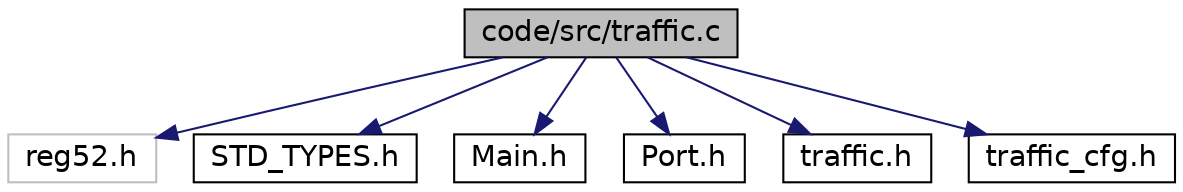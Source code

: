 digraph "code/src/traffic.c"
{
 // LATEX_PDF_SIZE
  edge [fontname="Helvetica",fontsize="14",labelfontname="Helvetica",labelfontsize="14"];
  node [fontname="Helvetica",fontsize="14",shape=record];
  Node1 [label="code/src/traffic.c",height=0.2,width=0.4,color="black", fillcolor="grey75", style="filled", fontcolor="black",tooltip="This is a traffic Light project (Chapter 8 - Embedded C by Professor j. Pont)."];
  Node1 -> Node2 [color="midnightblue",fontsize="14",style="solid",fontname="Helvetica"];
  Node2 [label="reg52.h",height=0.2,width=0.4,color="grey75", fillcolor="white", style="filled",tooltip=" "];
  Node1 -> Node3 [color="midnightblue",fontsize="14",style="solid",fontname="Helvetica"];
  Node3 [label="STD_TYPES.h",height=0.2,width=0.4,color="black", fillcolor="white", style="filled",URL="$_s_t_d___t_y_p_e_s_8h.html",tooltip="Standard data types For AVR Microcontrollers."];
  Node1 -> Node4 [color="midnightblue",fontsize="14",style="solid",fontname="Helvetica"];
  Node4 [label="Main.h",height=0.2,width=0.4,color="black", fillcolor="white", style="filled",URL="$main_8h.html",tooltip="Project Header for main.c."];
  Node1 -> Node5 [color="midnightblue",fontsize="14",style="solid",fontname="Helvetica"];
  Node5 [label="Port.h",height=0.2,width=0.4,color="black", fillcolor="white", style="filled",URL="$port_8h.html",tooltip="Port Header file for the milk pasteurization example."];
  Node1 -> Node6 [color="midnightblue",fontsize="14",style="solid",fontname="Helvetica"];
  Node6 [label="traffic.h",height=0.2,width=0.4,color="black", fillcolor="white", style="filled",URL="$traffic_8h.html",tooltip="Traffic Light System interfaces header file. See traffic.c for more details."];
  Node1 -> Node7 [color="midnightblue",fontsize="14",style="solid",fontname="Helvetica"];
  Node7 [label="traffic_cfg.h",height=0.2,width=0.4,color="black", fillcolor="white", style="filled",URL="$traffic__cfg_8h.html",tooltip="Traffic Light System interfaces header file. See traffic.c for more details."];
}
